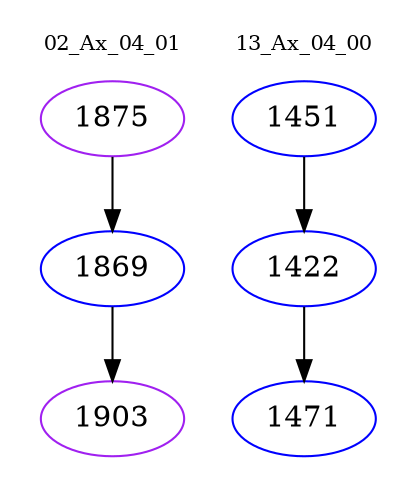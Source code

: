 digraph{
subgraph cluster_0 {
color = white
label = "02_Ax_04_01";
fontsize=10;
T0_1875 [label="1875", color="purple"]
T0_1875 -> T0_1869 [color="black"]
T0_1869 [label="1869", color="blue"]
T0_1869 -> T0_1903 [color="black"]
T0_1903 [label="1903", color="purple"]
}
subgraph cluster_1 {
color = white
label = "13_Ax_04_00";
fontsize=10;
T1_1451 [label="1451", color="blue"]
T1_1451 -> T1_1422 [color="black"]
T1_1422 [label="1422", color="blue"]
T1_1422 -> T1_1471 [color="black"]
T1_1471 [label="1471", color="blue"]
}
}
